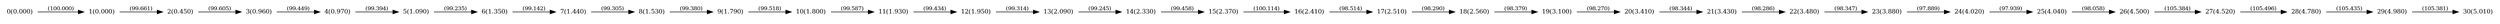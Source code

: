 digraph "graph" {

rankdir="LR";
node [shape=plaintext, fontsize=11];
edge [fontsize=10];

0 [label="0(0.000)"];
1 [label="1(0.000)"];
2 [label="2(0.450)"];
3 [label="3(0.960)"];
4 [label="4(0.970)"];
5 [label="5(1.090)"];
6 [label="6(1.350)"];
7 [label="7(1.440)"];
8 [label="8(1.530)"];
9 [label="9(1.790)"];
10 [label="10(1.800)"];
11 [label="11(1.930)"];
12 [label="12(1.950)"];
13 [label="13(2.090)"];
14 [label="14(2.330)"];
15 [label="15(2.370)"];
16 [label="16(2.410)"];
17 [label="17(2.510)"];
18 [label="18(2.560)"];
19 [label="19(3.100)"];
20 [label="20(3.410)"];
21 [label="21(3.430)"];
22 [label="22(3.480)"];
23 [label="23(3.880)"];
24 [label="24(4.020)"];
25 [label="25(4.040)"];
26 [label="26(4.500)"];
27 [label="27(4.520)"];
28 [label="28(4.780)"];
29 [label="29(4.980)"];
30 [label="30(5.010)"];

0->1 [label="(100.000)"];
1->2 [label="(99.661)"];
2->3 [label="(99.605)"];
3->4 [label="(99.449)"];
4->5 [label="(99.394)"];
5->6 [label="(99.235)"];
6->7 [label="(99.142)"];
7->8 [label="(99.305)"];
8->9 [label="(99.380)"];
9->10 [label="(99.518)"];
10->11 [label="(99.587)"];
11->12 [label="(99.434)"];
12->13 [label="(99.314)"];
13->14 [label="(99.245)"];
14->15 [label="(99.458)"];
15->16 [label="(100.114)"];
16->17 [label="(98.514)"];
17->18 [label="(98.290)"];
18->19 [label="(98.379)"];
19->20 [label="(98.270)"];
20->21 [label="(98.344)"];
21->22 [label="(98.286)"];
22->23 [label="(98.347)"];
23->24 [label="(97.889)"];
24->25 [label="(97.939)"];
25->26 [label="(98.058)"];
26->27 [label="(105.384)"];
27->28 [label="(105.496)"];
28->29 [label="(105.435)"];
29->30 [label="(105.381)"];

}
